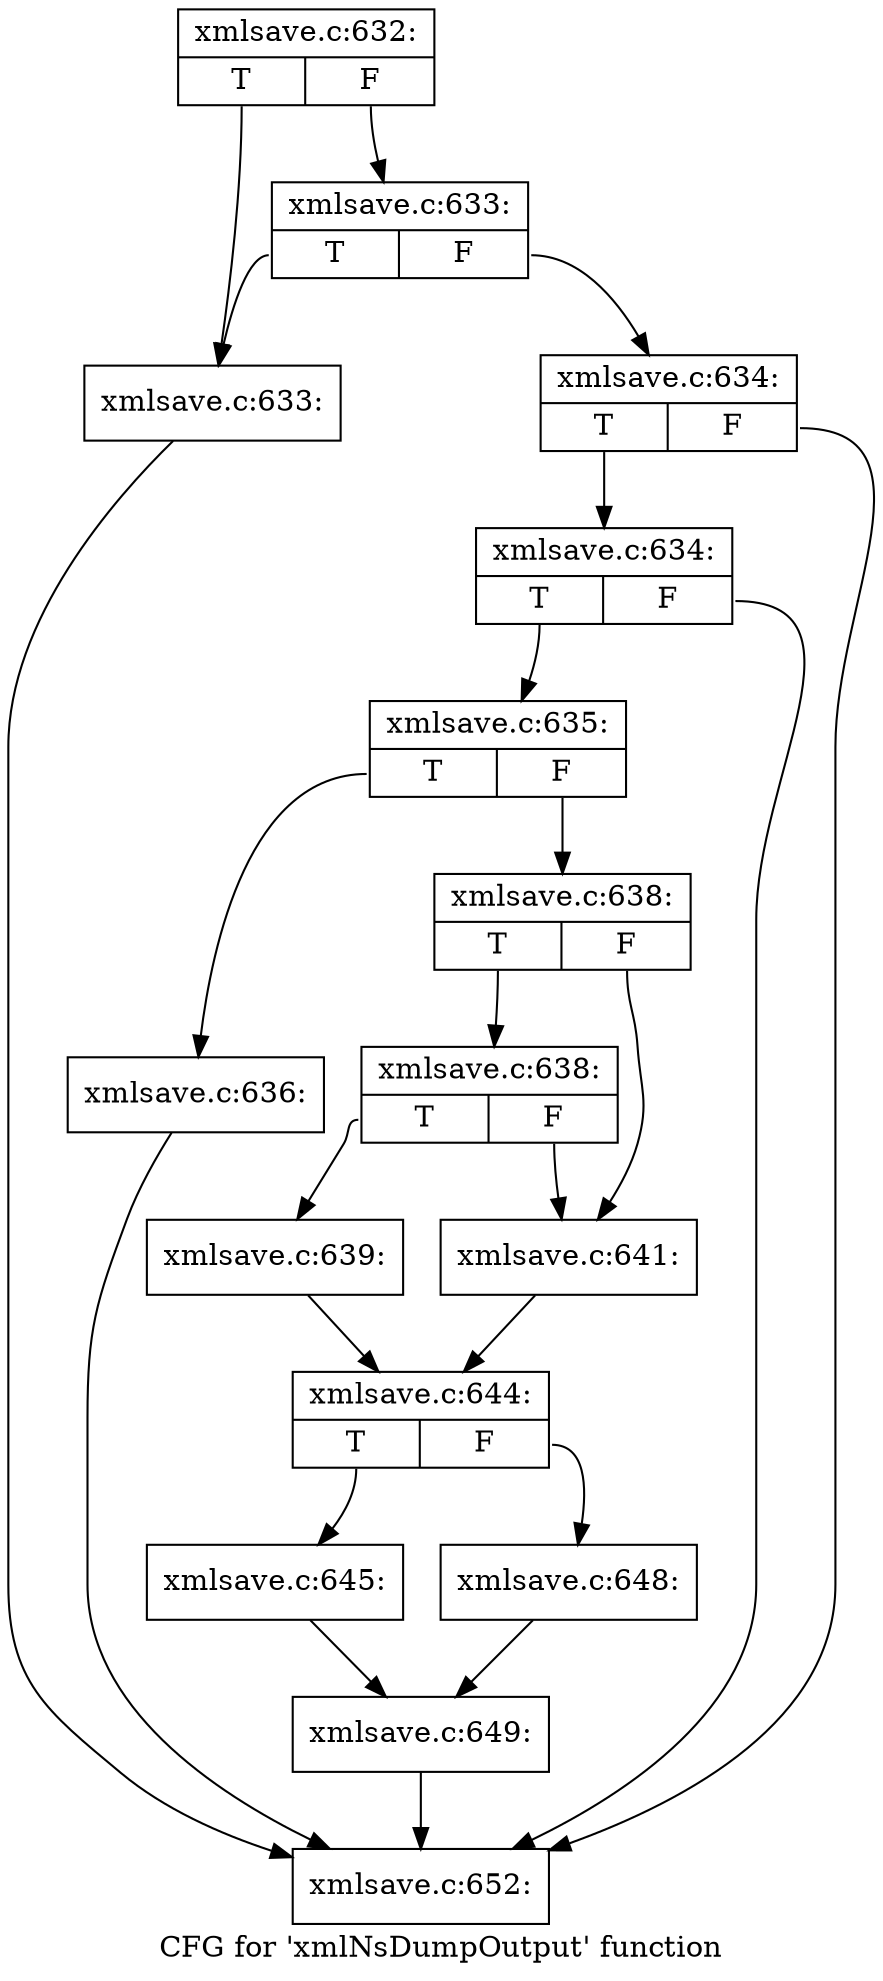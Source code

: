 digraph "CFG for 'xmlNsDumpOutput' function" {
	label="CFG for 'xmlNsDumpOutput' function";

	Node0x541a3c0 [shape=record,label="{xmlsave.c:632:|{<s0>T|<s1>F}}"];
	Node0x541a3c0:s0 -> Node0x57a67f0;
	Node0x541a3c0:s1 -> Node0x57a6890;
	Node0x57a6890 [shape=record,label="{xmlsave.c:633:|{<s0>T|<s1>F}}"];
	Node0x57a6890:s0 -> Node0x57a67f0;
	Node0x57a6890:s1 -> Node0x57a6840;
	Node0x57a67f0 [shape=record,label="{xmlsave.c:633:}"];
	Node0x57a67f0 -> Node0x57a6ef0;
	Node0x57a6840 [shape=record,label="{xmlsave.c:634:|{<s0>T|<s1>F}}"];
	Node0x57a6840:s0 -> Node0x57a6f40;
	Node0x57a6840:s1 -> Node0x57a6ef0;
	Node0x57a6f40 [shape=record,label="{xmlsave.c:634:|{<s0>T|<s1>F}}"];
	Node0x57a6f40:s0 -> Node0x57a6ea0;
	Node0x57a6f40:s1 -> Node0x57a6ef0;
	Node0x57a6ea0 [shape=record,label="{xmlsave.c:635:|{<s0>T|<s1>F}}"];
	Node0x57a6ea0:s0 -> Node0x57a77d0;
	Node0x57a6ea0:s1 -> Node0x57a7820;
	Node0x57a77d0 [shape=record,label="{xmlsave.c:636:}"];
	Node0x57a77d0 -> Node0x57a6ef0;
	Node0x57a7820 [shape=record,label="{xmlsave.c:638:|{<s0>T|<s1>F}}"];
	Node0x57a7820:s0 -> Node0x5714490;
	Node0x57a7820:s1 -> Node0x5714440;
	Node0x5714490 [shape=record,label="{xmlsave.c:638:|{<s0>T|<s1>F}}"];
	Node0x5714490:s0 -> Node0x57143a0;
	Node0x5714490:s1 -> Node0x5714440;
	Node0x57143a0 [shape=record,label="{xmlsave.c:639:}"];
	Node0x57143a0 -> Node0x57143f0;
	Node0x5714440 [shape=record,label="{xmlsave.c:641:}"];
	Node0x5714440 -> Node0x57143f0;
	Node0x57143f0 [shape=record,label="{xmlsave.c:644:|{<s0>T|<s1>F}}"];
	Node0x57143f0:s0 -> Node0x57a9ca0;
	Node0x57143f0:s1 -> Node0x57aa4f0;
	Node0x57a9ca0 [shape=record,label="{xmlsave.c:645:}"];
	Node0x57a9ca0 -> Node0x57aa4a0;
	Node0x57aa4f0 [shape=record,label="{xmlsave.c:648:}"];
	Node0x57aa4f0 -> Node0x57aa4a0;
	Node0x57aa4a0 [shape=record,label="{xmlsave.c:649:}"];
	Node0x57aa4a0 -> Node0x57a6ef0;
	Node0x57a6ef0 [shape=record,label="{xmlsave.c:652:}"];
}
